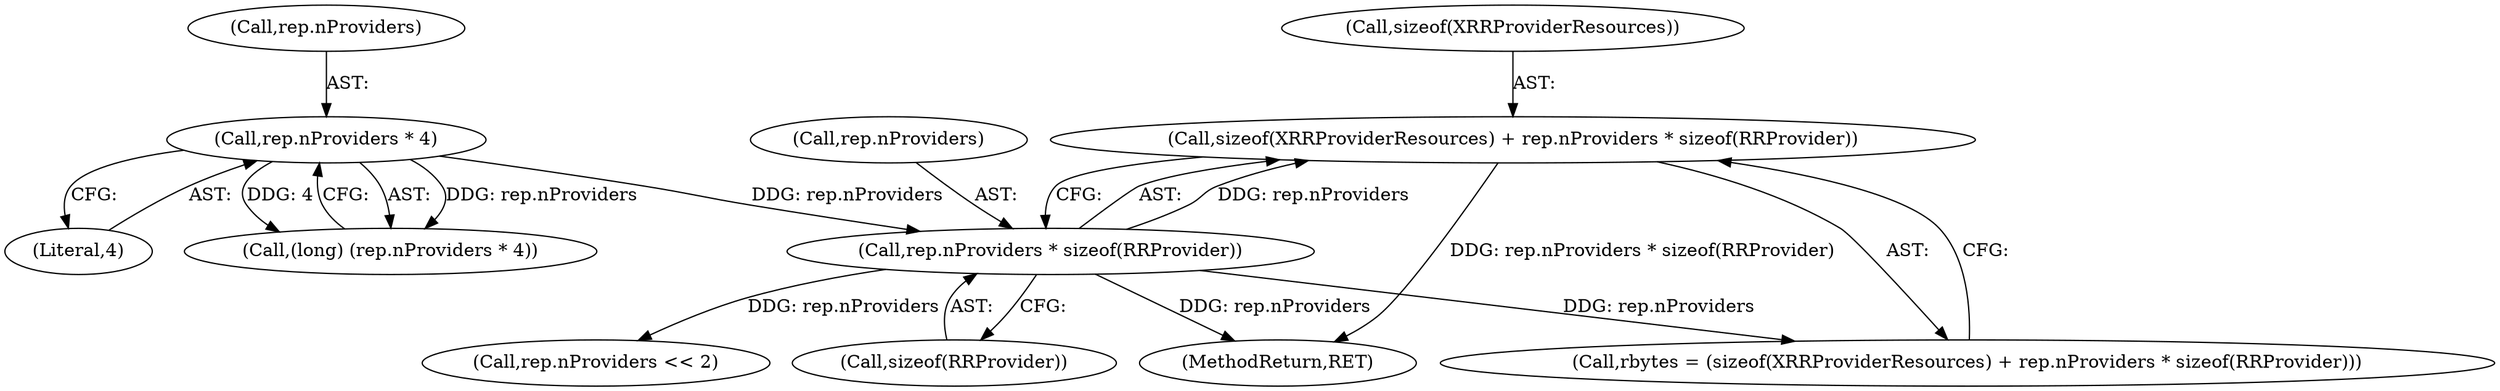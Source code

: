 digraph "1_libXrandr_a0df3e1c7728205e5c7650b2e6dce684139254a6_1@API" {
"1000183" [label="(Call,sizeof(XRRProviderResources) + rep.nProviders * sizeof(RRProvider))"];
"1000186" [label="(Call,rep.nProviders * sizeof(RRProvider))"];
"1000176" [label="(Call,rep.nProviders * 4)"];
"1000176" [label="(Call,rep.nProviders * 4)"];
"1000177" [label="(Call,rep.nProviders)"];
"1000180" [label="(Literal,4)"];
"1000184" [label="(Call,sizeof(XRRProviderResources))"];
"1000523" [label="(MethodReturn,RET)"];
"1000187" [label="(Call,rep.nProviders)"];
"1000183" [label="(Call,sizeof(XRRProviderResources) + rep.nProviders * sizeof(RRProvider))"];
"1000181" [label="(Call,rbytes = (sizeof(XRRProviderResources) + rep.nProviders * sizeof(RRProvider)))"];
"1000174" [label="(Call,(long) (rep.nProviders * 4))"];
"1000190" [label="(Call,sizeof(RRProvider))"];
"1000186" [label="(Call,rep.nProviders * sizeof(RRProvider))"];
"1000215" [label="(Call,rep.nProviders << 2)"];
"1000183" -> "1000181"  [label="AST: "];
"1000183" -> "1000186"  [label="CFG: "];
"1000184" -> "1000183"  [label="AST: "];
"1000186" -> "1000183"  [label="AST: "];
"1000181" -> "1000183"  [label="CFG: "];
"1000183" -> "1000523"  [label="DDG: rep.nProviders * sizeof(RRProvider)"];
"1000186" -> "1000183"  [label="DDG: rep.nProviders"];
"1000186" -> "1000190"  [label="CFG: "];
"1000187" -> "1000186"  [label="AST: "];
"1000190" -> "1000186"  [label="AST: "];
"1000186" -> "1000523"  [label="DDG: rep.nProviders"];
"1000186" -> "1000181"  [label="DDG: rep.nProviders"];
"1000176" -> "1000186"  [label="DDG: rep.nProviders"];
"1000186" -> "1000215"  [label="DDG: rep.nProviders"];
"1000176" -> "1000174"  [label="AST: "];
"1000176" -> "1000180"  [label="CFG: "];
"1000177" -> "1000176"  [label="AST: "];
"1000180" -> "1000176"  [label="AST: "];
"1000174" -> "1000176"  [label="CFG: "];
"1000176" -> "1000174"  [label="DDG: rep.nProviders"];
"1000176" -> "1000174"  [label="DDG: 4"];
}
